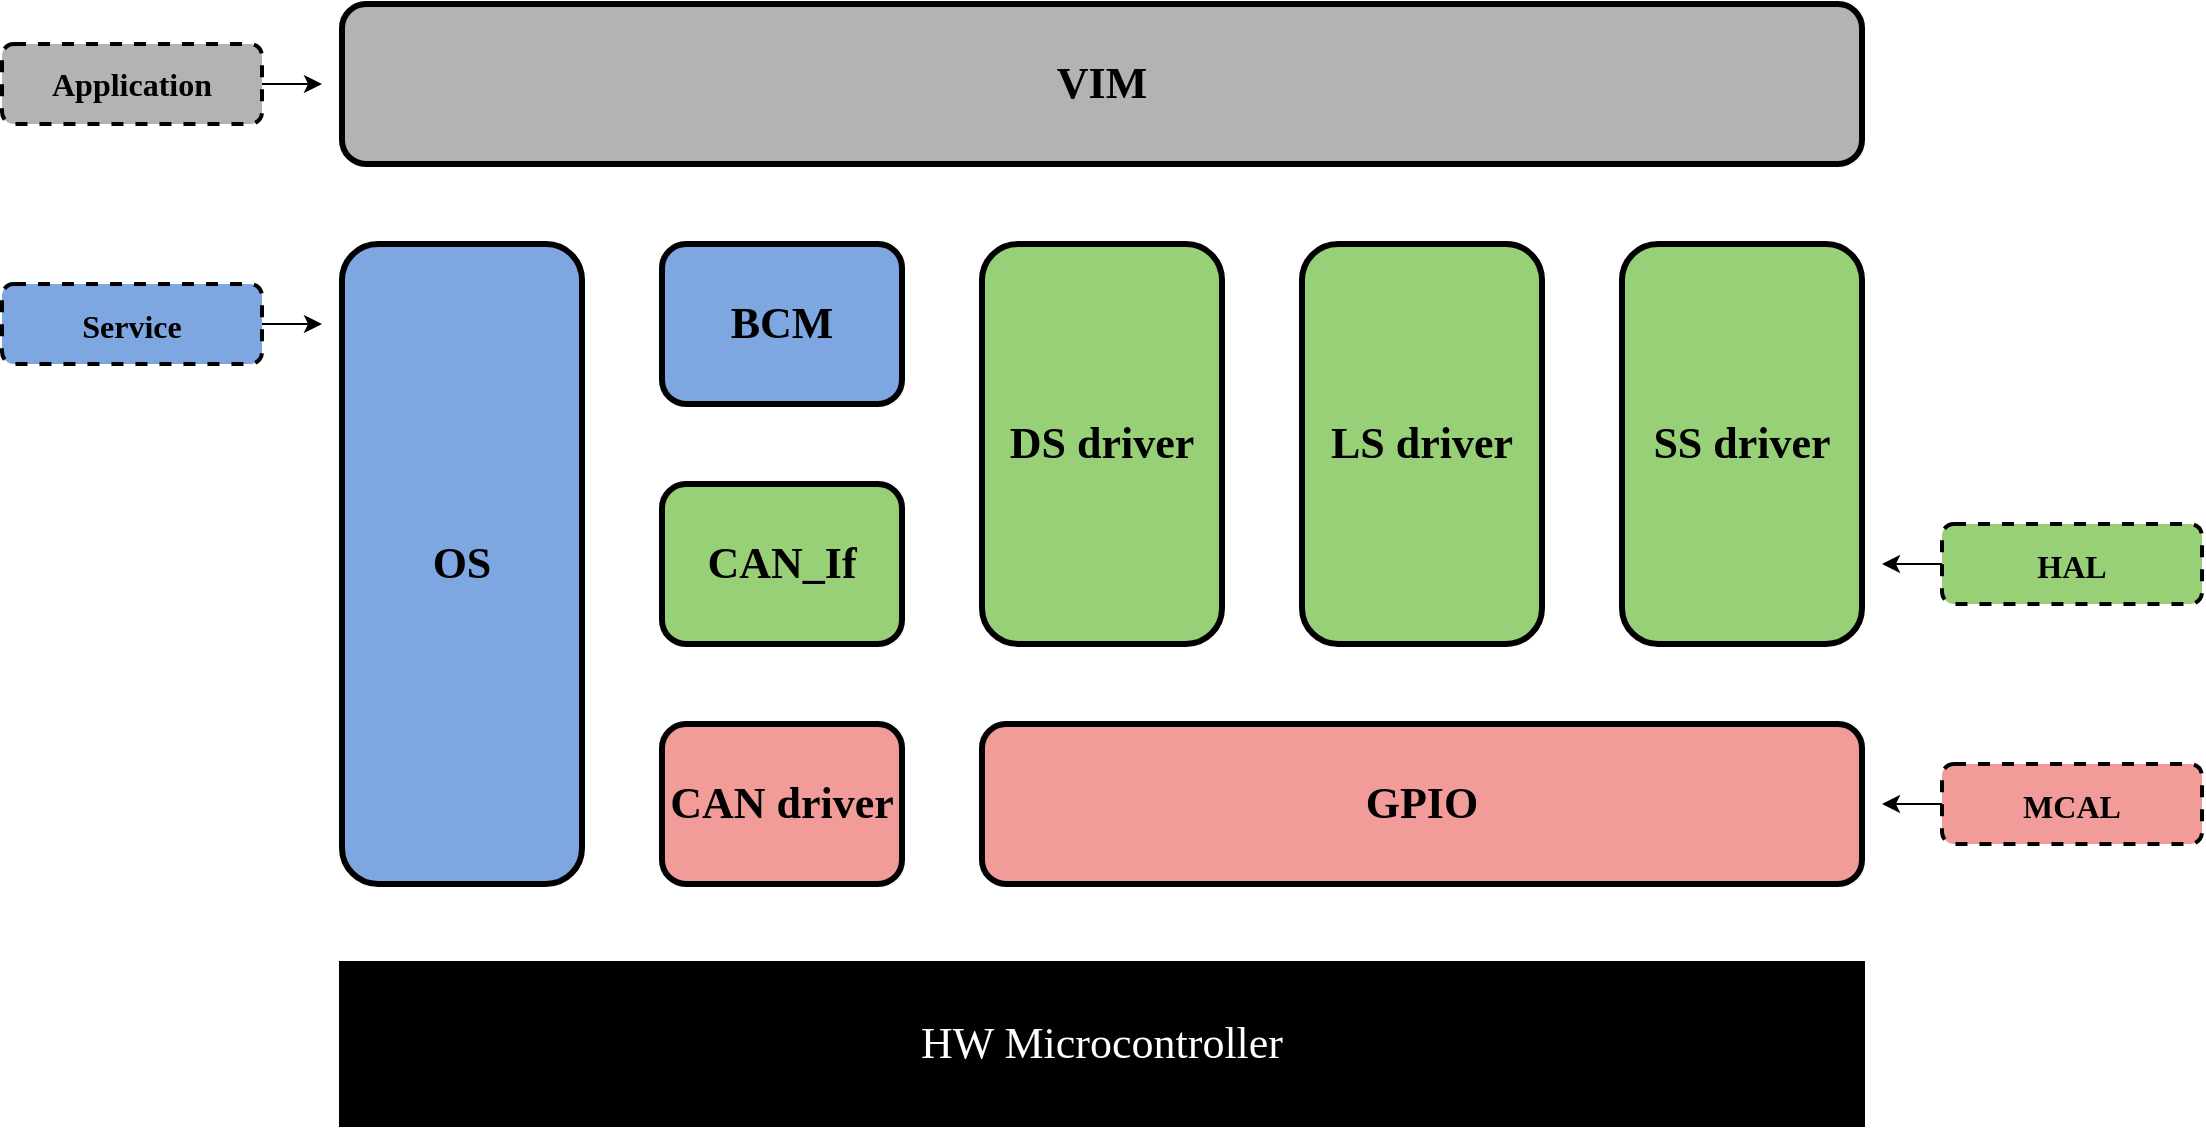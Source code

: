 <mxfile version="20.3.0" type="device"><diagram id="jqUS1cqEb69_-r8sc4R9" name="Page-1"><mxGraphModel dx="2777" dy="1229" grid="1" gridSize="10" guides="1" tooltips="1" connect="1" arrows="1" fold="1" page="1" pageScale="1" pageWidth="850" pageHeight="1100" math="0" shadow="0"><root><mxCell id="0"/><mxCell id="1" parent="0"/><mxCell id="NjfBiWU7jiLa7ztsNVGn-1" value="GPIO" style="rounded=1;whiteSpace=wrap;html=1;fontFamily=Lucida Console;fontSize=22;fontStyle=1;strokeWidth=3;fillColor=#F19C99;strokeColor=#000000;" parent="1" vertex="1"><mxGeometry x="-160" y="600" width="440" height="80" as="geometry"/></mxCell><mxCell id="NjfBiWU7jiLa7ztsNVGn-2" value="CAN driver" style="rounded=1;whiteSpace=wrap;html=1;fontFamily=Lucida Console;fontSize=22;fontStyle=1;strokeWidth=3;fillColor=#F19C99;strokeColor=#000000;" parent="1" vertex="1"><mxGeometry x="-320" y="600" width="120" height="80" as="geometry"/></mxCell><mxCell id="NjfBiWU7jiLa7ztsNVGn-3" value="CAN_If" style="rounded=1;whiteSpace=wrap;html=1;fontFamily=Lucida Console;fontSize=22;fontStyle=1;strokeWidth=3;fillColor=#97D077;strokeColor=#000000;" parent="1" vertex="1"><mxGeometry x="-320" y="480" width="120" height="80" as="geometry"/></mxCell><mxCell id="NjfBiWU7jiLa7ztsNVGn-4" value="BCM" style="rounded=1;whiteSpace=wrap;html=1;fontFamily=Lucida Console;fontSize=22;fontStyle=1;fillColor=#7EA6E0;strokeWidth=3;strokeColor=#000000;" parent="1" vertex="1"><mxGeometry x="-320" y="360" width="120" height="80" as="geometry"/></mxCell><mxCell id="NjfBiWU7jiLa7ztsNVGn-5" value="SS driver" style="rounded=1;whiteSpace=wrap;html=1;fontFamily=Lucida Console;fontSize=22;fontStyle=1;strokeWidth=3;fillColor=#97D077;strokeColor=#000000;" parent="1" vertex="1"><mxGeometry x="160" y="360" width="120" height="200" as="geometry"/></mxCell><mxCell id="NjfBiWU7jiLa7ztsNVGn-6" value="LS driver" style="rounded=1;whiteSpace=wrap;html=1;fontFamily=Lucida Console;fontSize=22;fontStyle=1;strokeWidth=3;fillColor=#97D077;strokeColor=#000000;" parent="1" vertex="1"><mxGeometry y="360" width="120" height="200" as="geometry"/></mxCell><mxCell id="NjfBiWU7jiLa7ztsNVGn-7" value="DS driver" style="rounded=1;whiteSpace=wrap;html=1;fontFamily=Lucida Console;fontSize=22;fontStyle=1;strokeWidth=3;fillColor=#97D077;strokeColor=#000000;" parent="1" vertex="1"><mxGeometry x="-160" y="360" width="120" height="200" as="geometry"/></mxCell><mxCell id="NjfBiWU7jiLa7ztsNVGn-8" value="OS" style="rounded=1;whiteSpace=wrap;html=1;fontFamily=Lucida Console;fontSize=22;fontStyle=1;fillColor=#7EA6E0;strokeWidth=3;strokeColor=#000000;" parent="1" vertex="1"><mxGeometry x="-480" y="360" width="120" height="320" as="geometry"/></mxCell><mxCell id="NjfBiWU7jiLa7ztsNVGn-9" value="VIM" style="rounded=1;whiteSpace=wrap;html=1;fontFamily=Lucida Console;fontSize=22;fontStyle=1;fillColor=#B3B3B3;strokeWidth=3;strokeColor=#000000;" parent="1" vertex="1"><mxGeometry x="-480" y="240" width="760" height="80" as="geometry"/></mxCell><mxCell id="NjfBiWU7jiLa7ztsNVGn-10" value="HW Microcontroller" style="rounded=0;whiteSpace=wrap;html=1;fontFamily=Lucida Console;fontSize=22;strokeWidth=3;fillColor=#000000;fontColor=#FFFFFF;strokeColor=#000000;" parent="1" vertex="1"><mxGeometry x="-480" y="720" width="760" height="80" as="geometry"/></mxCell><mxCell id="F0bYluwx76hPpY_lQjRl-2" style="edgeStyle=orthogonalEdgeStyle;rounded=0;orthogonalLoop=1;jettySize=auto;html=1;exitX=1;exitY=0.5;exitDx=0;exitDy=0;fontFamily=Lucida Console;" edge="1" parent="1" source="F0bYluwx76hPpY_lQjRl-1"><mxGeometry relative="1" as="geometry"><mxPoint x="-490" y="280" as="targetPoint"/></mxGeometry></mxCell><mxCell id="F0bYluwx76hPpY_lQjRl-1" value="&lt;font style=&quot;font-size: 16px;&quot;&gt;&lt;b&gt;Application&lt;/b&gt;&lt;/font&gt;" style="text;html=1;strokeColor=default;fillColor=#B3B3B3;align=center;verticalAlign=middle;whiteSpace=wrap;rounded=1;dashed=1;fontFamily=Lucida Console;strokeWidth=2;" vertex="1" parent="1"><mxGeometry x="-650" y="260" width="130" height="40" as="geometry"/></mxCell><mxCell id="F0bYluwx76hPpY_lQjRl-4" style="edgeStyle=orthogonalEdgeStyle;rounded=0;orthogonalLoop=1;jettySize=auto;html=1;fontFamily=Lucida Console;fontSize=16;" edge="1" parent="1" source="F0bYluwx76hPpY_lQjRl-3"><mxGeometry relative="1" as="geometry"><mxPoint x="-490" y="400" as="targetPoint"/></mxGeometry></mxCell><mxCell id="F0bYluwx76hPpY_lQjRl-3" value="&lt;font style=&quot;font-size: 16px;&quot;&gt;Service&lt;/font&gt;" style="rounded=1;whiteSpace=wrap;html=1;fontFamily=Lucida Console;fontSize=22;fontStyle=1;fillColor=#7EA6E0;strokeWidth=2;strokeColor=#000000;dashed=1;" vertex="1" parent="1"><mxGeometry x="-650" y="380" width="130" height="40" as="geometry"/></mxCell><mxCell id="F0bYluwx76hPpY_lQjRl-6" style="edgeStyle=orthogonalEdgeStyle;rounded=0;orthogonalLoop=1;jettySize=auto;html=1;fontFamily=Lucida Console;fontSize=16;" edge="1" parent="1" source="F0bYluwx76hPpY_lQjRl-5"><mxGeometry relative="1" as="geometry"><mxPoint x="290" y="520.0" as="targetPoint"/></mxGeometry></mxCell><mxCell id="F0bYluwx76hPpY_lQjRl-5" value="&lt;font style=&quot;font-size: 16px;&quot;&gt;HAL&lt;/font&gt;" style="rounded=1;whiteSpace=wrap;html=1;fontFamily=Lucida Console;fontSize=22;fontStyle=1;strokeWidth=2;fillColor=#97D077;strokeColor=#000000;dashed=1;" vertex="1" parent="1"><mxGeometry x="320" y="500" width="130" height="40" as="geometry"/></mxCell><mxCell id="F0bYluwx76hPpY_lQjRl-8" style="edgeStyle=orthogonalEdgeStyle;rounded=0;orthogonalLoop=1;jettySize=auto;html=1;fontFamily=Lucida Console;fontSize=16;" edge="1" parent="1" source="F0bYluwx76hPpY_lQjRl-7"><mxGeometry relative="1" as="geometry"><mxPoint x="290" y="640" as="targetPoint"/></mxGeometry></mxCell><mxCell id="F0bYluwx76hPpY_lQjRl-7" value="&lt;font style=&quot;font-size: 16px;&quot;&gt;MCAL&lt;/font&gt;" style="rounded=1;whiteSpace=wrap;html=1;fontFamily=Lucida Console;fontSize=22;fontStyle=1;strokeWidth=2;fillColor=#F19C99;strokeColor=#000000;dashed=1;" vertex="1" parent="1"><mxGeometry x="320" y="620" width="130" height="40" as="geometry"/></mxCell></root></mxGraphModel></diagram></mxfile>